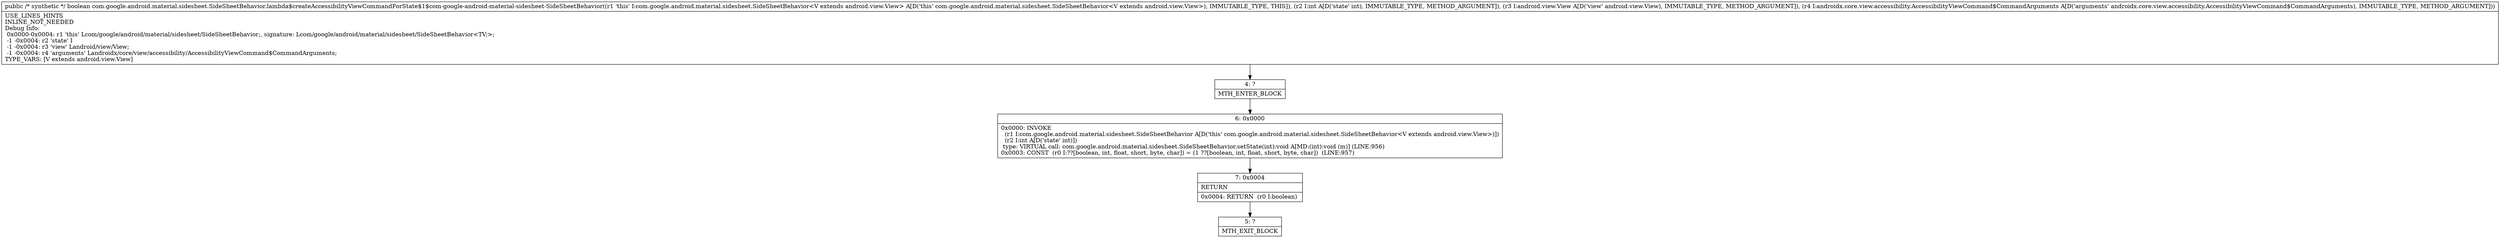 digraph "CFG forcom.google.android.material.sidesheet.SideSheetBehavior.lambda$createAccessibilityViewCommandForState$1$com\-google\-android\-material\-sidesheet\-SideSheetBehavior(ILandroid\/view\/View;Landroidx\/core\/view\/accessibility\/AccessibilityViewCommand$CommandArguments;)Z" {
Node_4 [shape=record,label="{4\:\ ?|MTH_ENTER_BLOCK\l}"];
Node_6 [shape=record,label="{6\:\ 0x0000|0x0000: INVOKE  \l  (r1 I:com.google.android.material.sidesheet.SideSheetBehavior A[D('this' com.google.android.material.sidesheet.SideSheetBehavior\<V extends android.view.View\>)])\l  (r2 I:int A[D('state' int)])\l type: VIRTUAL call: com.google.android.material.sidesheet.SideSheetBehavior.setState(int):void A[MD:(int):void (m)] (LINE:956)\l0x0003: CONST  (r0 I:??[boolean, int, float, short, byte, char]) = (1 ??[boolean, int, float, short, byte, char])  (LINE:957)\l}"];
Node_7 [shape=record,label="{7\:\ 0x0004|RETURN\l|0x0004: RETURN  (r0 I:boolean) \l}"];
Node_5 [shape=record,label="{5\:\ ?|MTH_EXIT_BLOCK\l}"];
MethodNode[shape=record,label="{public \/* synthetic *\/ boolean com.google.android.material.sidesheet.SideSheetBehavior.lambda$createAccessibilityViewCommandForState$1$com\-google\-android\-material\-sidesheet\-SideSheetBehavior((r1 'this' I:com.google.android.material.sidesheet.SideSheetBehavior\<V extends android.view.View\> A[D('this' com.google.android.material.sidesheet.SideSheetBehavior\<V extends android.view.View\>), IMMUTABLE_TYPE, THIS]), (r2 I:int A[D('state' int), IMMUTABLE_TYPE, METHOD_ARGUMENT]), (r3 I:android.view.View A[D('view' android.view.View), IMMUTABLE_TYPE, METHOD_ARGUMENT]), (r4 I:androidx.core.view.accessibility.AccessibilityViewCommand$CommandArguments A[D('arguments' androidx.core.view.accessibility.AccessibilityViewCommand$CommandArguments), IMMUTABLE_TYPE, METHOD_ARGUMENT]))  | USE_LINES_HINTS\lINLINE_NOT_NEEDED\lDebug Info:\l  0x0000\-0x0004: r1 'this' Lcom\/google\/android\/material\/sidesheet\/SideSheetBehavior;, signature: Lcom\/google\/android\/material\/sidesheet\/SideSheetBehavior\<TV;\>;\l  \-1 \-0x0004: r2 'state' I\l  \-1 \-0x0004: r3 'view' Landroid\/view\/View;\l  \-1 \-0x0004: r4 'arguments' Landroidx\/core\/view\/accessibility\/AccessibilityViewCommand$CommandArguments;\lTYPE_VARS: [V extends android.view.View]\l}"];
MethodNode -> Node_4;Node_4 -> Node_6;
Node_6 -> Node_7;
Node_7 -> Node_5;
}

